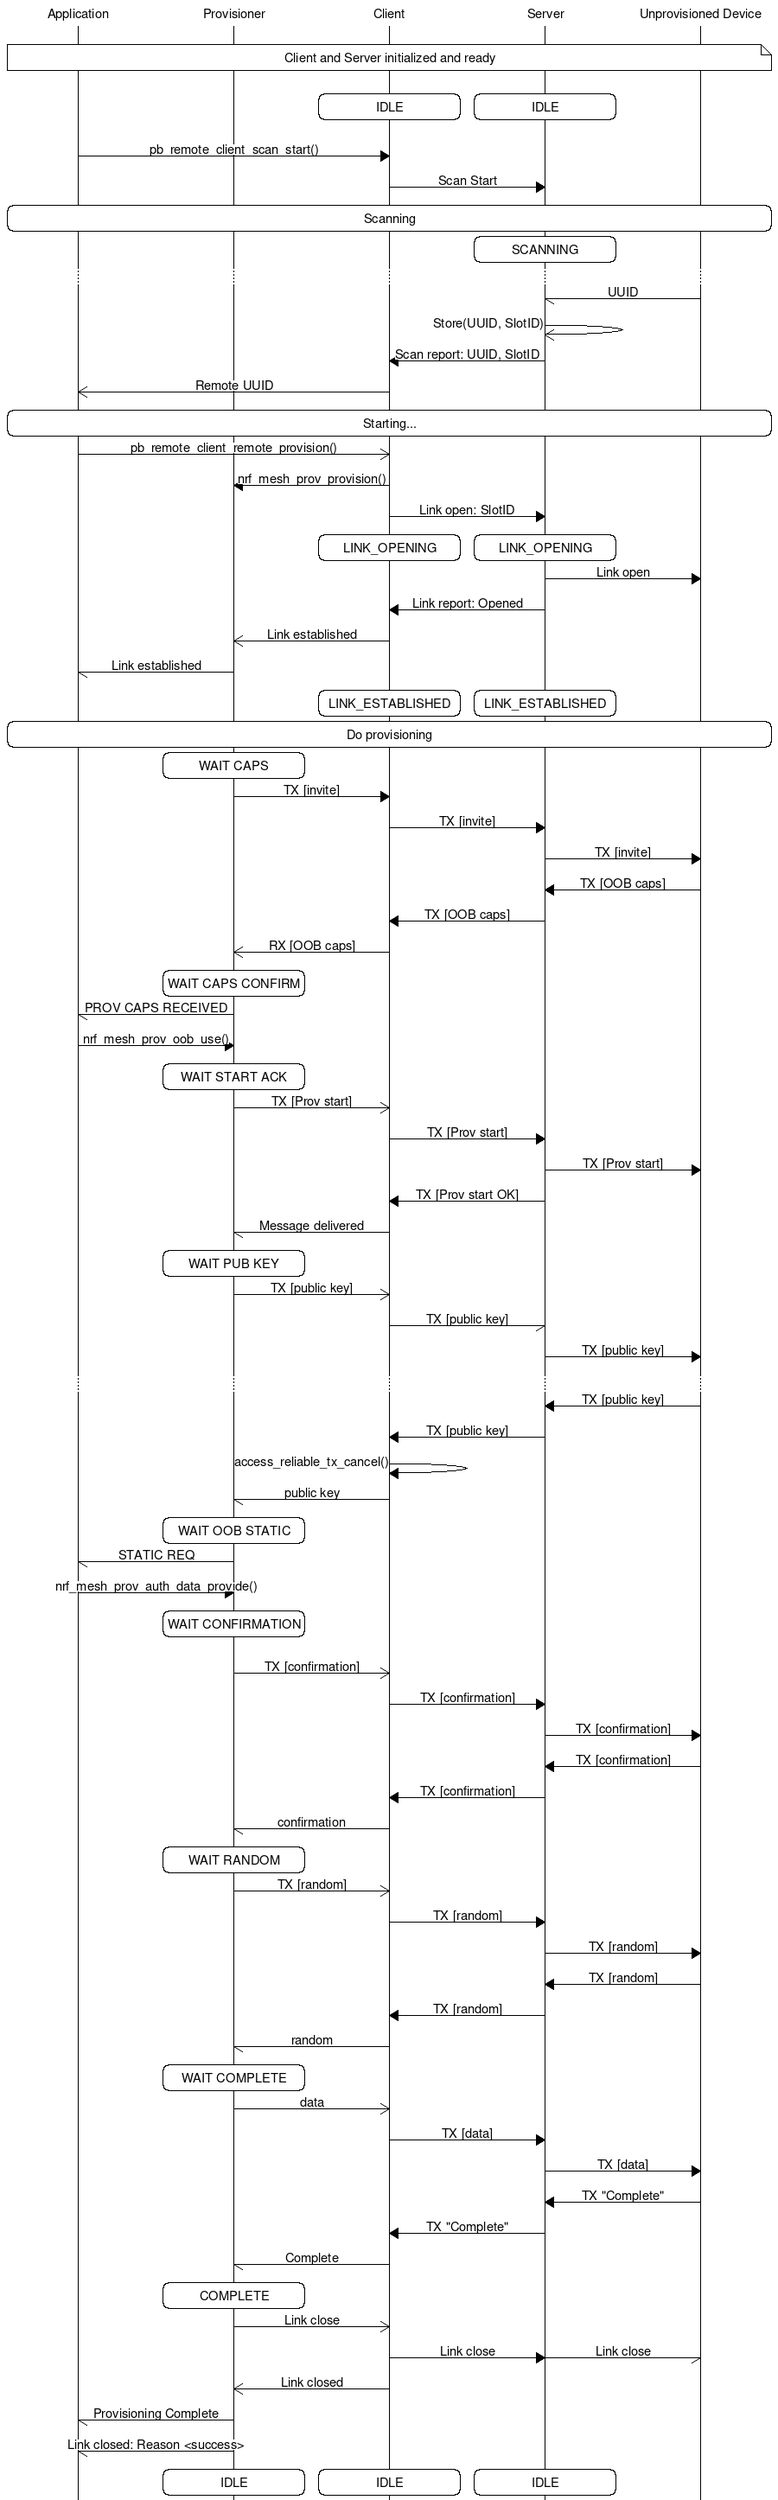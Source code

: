 msc {
    hscale="1.5";
    a[label="Application"], pba [label="Provisioner"], Client, Server, c[label="Unprovisioned Device"];

    |||;
    a note c [label=" Client and Server initialized and ready "];
    |||;

    Client rbox Client [label="IDLE"],
    Server rbox Server [label="IDLE"];
    |||;

    a => Client [label="pb_remote_client_scan_start()"];

    Client => Server [label="Scan Start"];

    a rbox c [label="Scanning"];

    Server rbox Server [label="SCANNING"];
    ...;
    c -> Server [label="UUID"];
    Server =>> Server [label="Store(UUID, SlotID)"];
    Client <= Server [label="Scan report: UUID, SlotID"];
    a <<= Client [label="Remote UUID"];
    a rbox c [label="Starting..."];
    a =>> Client [label="pb_remote_client_remote_provision()"];
    pba <= Client [label="nrf_mesh_prov_provision()"];

    Client => Server [label="Link open: SlotID"];
    Client rbox Client [label="LINK_OPENING"],
    Server rbox Server [label="LINK_OPENING"];

    Server => c      [label="Link open"];
    Client <= Server [label="Link report: Opened"];
    pba <<= Client [label="Link established"];
    a <- pba [label="Link established"];
    Client rbox Client [label="LINK_ESTABLISHED"],
    Server rbox Server [label="LINK_ESTABLISHED"];
    a rbox c [label="Do provisioning"];
    pba rbox pba [label="WAIT CAPS"];
    pba => Client    [label="TX [invite]"];
    Client => Server [label="TX [invite]"];
    Server => c      [label="TX [invite]"];
    Server <= c      [label="TX [OOB caps]"];
    Client <= Server [label="TX [OOB caps]"];
    pba <<= Client   [label="RX [OOB caps]"];
    pba rbox pba [label="WAIT CAPS CONFIRM"];
    a <- pba         [label="PROV CAPS RECEIVED"];
    a => pba         [label="nrf_mesh_prov_oob_use()"];
    pba rbox pba     [label="WAIT START ACK"];
    pba =>> Client   [label="TX [Prov start]"];
    Client => Server [label="TX [Prov start]"];
    Server => c      [label="TX [Prov start]"];
    Client <= Server [label="TX [Prov start OK]"];
    pba <- Client    [label="Message delivered"];
    pba rbox pba [label="WAIT PUB KEY"];
    pba =>> Client   [label="TX [public key]"];
    Client -> Server [label="TX [public key]"];
    Server => c      [label="TX [public key]"];

    ...;
    Server <= c      [label="TX [public key]"];
    Client <= Server [label="TX [public key]"];
    Client <= Client [label="access_reliable_tx_cancel()"];
    pba <- Client    [label="public key"];
    pba rbox pba     [label="WAIT OOB STATIC"];
    a <- pba         [label="STATIC REQ"];
    a => pba         [label="nrf_mesh_prov_auth_data_provide()"];
    pba rbox pba     [label="WAIT CONFIRMATION"];
    |||;

    pba =>> Client   [label="TX [confirmation]"];
    Client => Server [label="TX [confirmation]"];
    Server => c      [label="TX [confirmation]"];

    Server <= c      [label="TX [confirmation]"];
    Client <= Server [label="TX [confirmation]"];
    pba <- Client    [label="confirmation"];

    pba rbox pba [label="WAIT RANDOM"];
    pba =>> Client   [label="TX [random]"];
    Client => Server [label="TX [random]"];
    Server => c      [label="TX [random]"];

    Server <= c      [label="TX [random]"];
    Client <= Server [label="TX [random]"];
    pba <- Client    [label="random"];
    pba rbox pba [label="WAIT COMPLETE"];
    pba =>> Client   [label="data"];

    Client => Server [label="TX [data]"];
    Server => c      [label="TX [data]"];

    Server <= c [label="TX \"Complete\""];
    Server => Client [label="TX \"Complete\""];
    pba <- Client    [label="Complete"];
    pba rbox pba [label="COMPLETE"];
    pba =>> Client   [label="Link close"];
    Client => Server [label="Link close"],
    Server -> c [label="Link close"];
    pba <<= Client   [label="Link closed"];

    a <- pba [label="Provisioning Complete"];
    a <- pba [label="Link closed: Reason <success>"];

    pba rbox pba [label="IDLE"],
    Server rbox Server [label="IDLE"],
    Client rbox Client [label="IDLE"];
}
